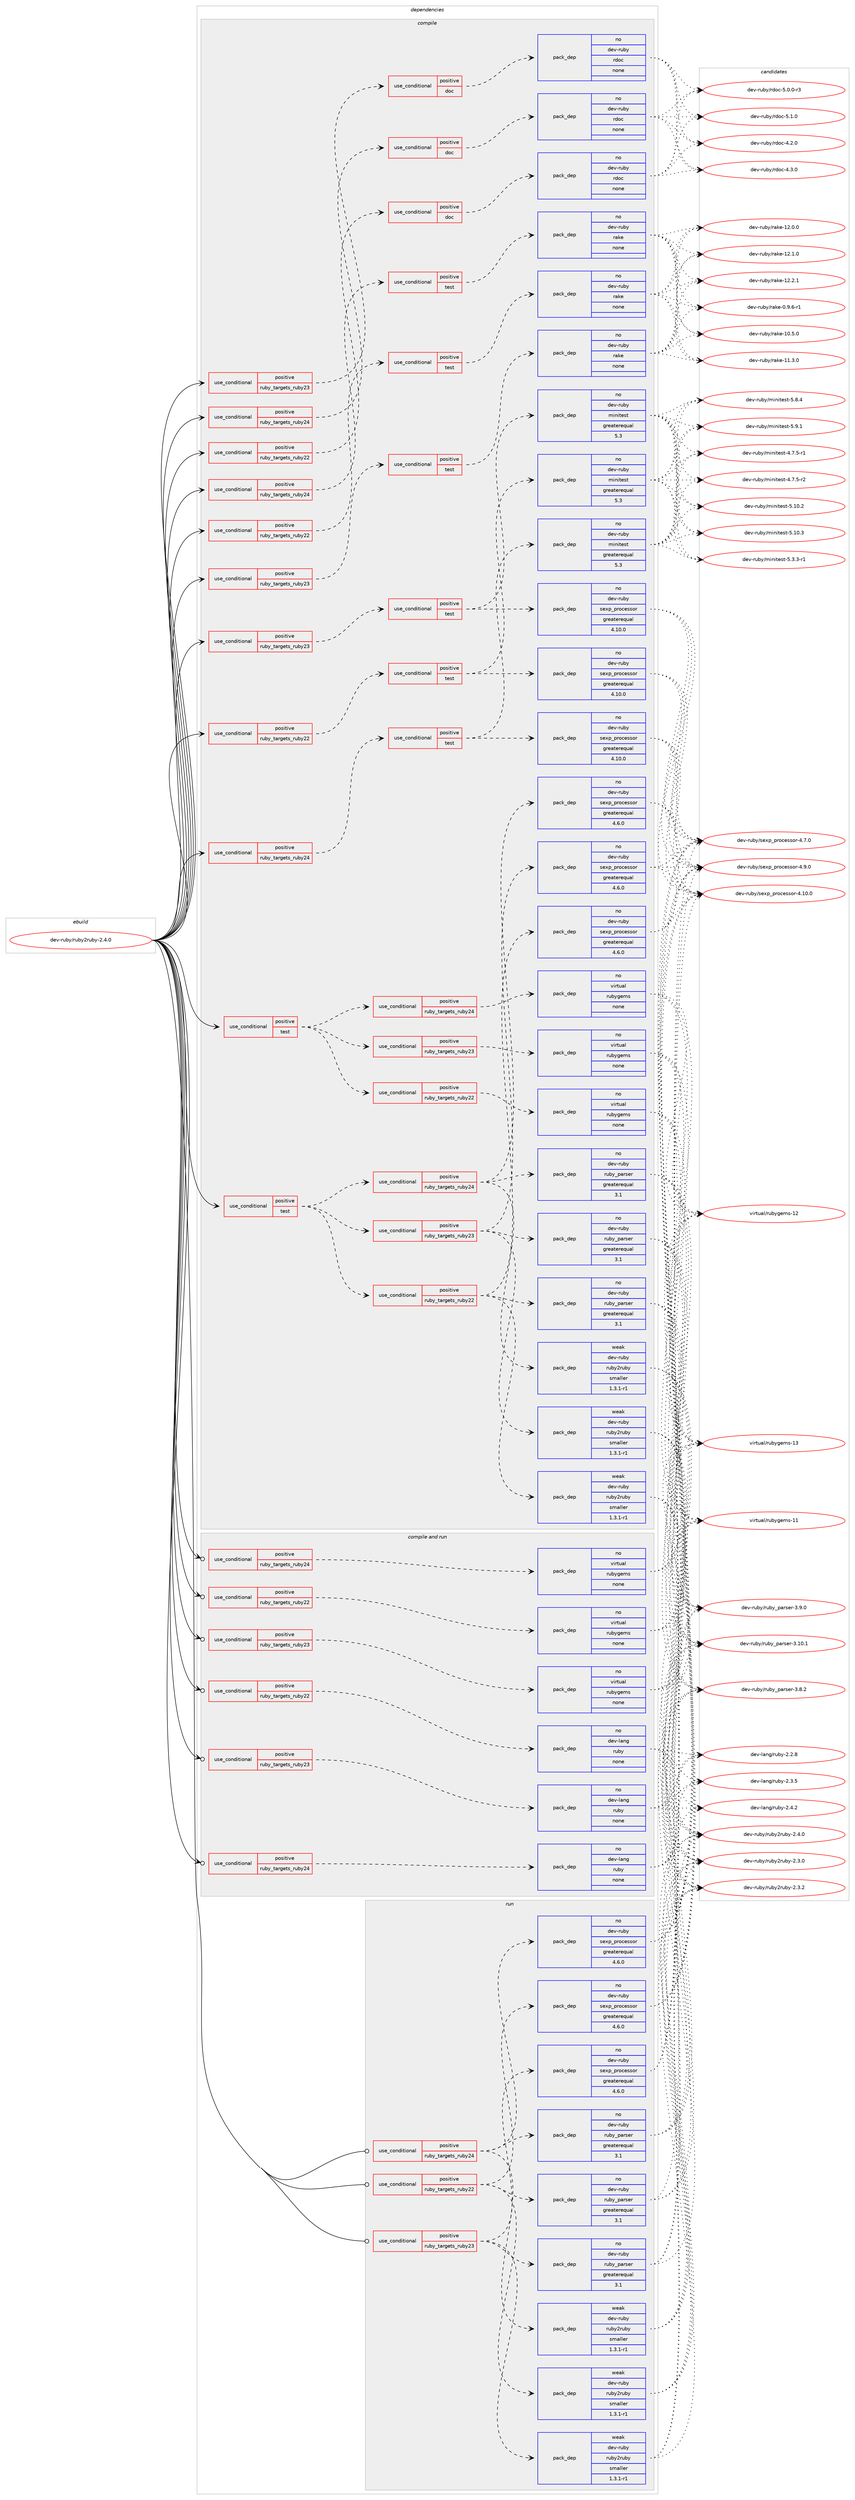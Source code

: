 digraph prolog {

# *************
# Graph options
# *************

newrank=true;
concentrate=true;
compound=true;
graph [rankdir=LR,fontname=Helvetica,fontsize=10,ranksep=1.5];#, ranksep=2.5, nodesep=0.2];
edge  [arrowhead=vee];
node  [fontname=Helvetica,fontsize=10];

# **********
# The ebuild
# **********

subgraph cluster_leftcol {
color=gray;
rank=same;
label=<<i>ebuild</i>>;
id [label="dev-ruby/ruby2ruby-2.4.0", color=red, width=4, href="../dev-ruby/ruby2ruby-2.4.0.svg"];
}

# ****************
# The dependencies
# ****************

subgraph cluster_midcol {
color=gray;
label=<<i>dependencies</i>>;
subgraph cluster_compile {
fillcolor="#eeeeee";
style=filled;
label=<<i>compile</i>>;
subgraph cond72032 {
dependency268840 [label=<<TABLE BORDER="0" CELLBORDER="1" CELLSPACING="0" CELLPADDING="4"><TR><TD ROWSPAN="3" CELLPADDING="10">use_conditional</TD></TR><TR><TD>positive</TD></TR><TR><TD>ruby_targets_ruby22</TD></TR></TABLE>>, shape=none, color=red];
subgraph cond72033 {
dependency268841 [label=<<TABLE BORDER="0" CELLBORDER="1" CELLSPACING="0" CELLPADDING="4"><TR><TD ROWSPAN="3" CELLPADDING="10">use_conditional</TD></TR><TR><TD>positive</TD></TR><TR><TD>doc</TD></TR></TABLE>>, shape=none, color=red];
subgraph pack192694 {
dependency268842 [label=<<TABLE BORDER="0" CELLBORDER="1" CELLSPACING="0" CELLPADDING="4" WIDTH="220"><TR><TD ROWSPAN="6" CELLPADDING="30">pack_dep</TD></TR><TR><TD WIDTH="110">no</TD></TR><TR><TD>dev-ruby</TD></TR><TR><TD>rdoc</TD></TR><TR><TD>none</TD></TR><TR><TD></TD></TR></TABLE>>, shape=none, color=blue];
}
dependency268841:e -> dependency268842:w [weight=20,style="dashed",arrowhead="vee"];
}
dependency268840:e -> dependency268841:w [weight=20,style="dashed",arrowhead="vee"];
}
id:e -> dependency268840:w [weight=20,style="solid",arrowhead="vee"];
subgraph cond72034 {
dependency268843 [label=<<TABLE BORDER="0" CELLBORDER="1" CELLSPACING="0" CELLPADDING="4"><TR><TD ROWSPAN="3" CELLPADDING="10">use_conditional</TD></TR><TR><TD>positive</TD></TR><TR><TD>ruby_targets_ruby22</TD></TR></TABLE>>, shape=none, color=red];
subgraph cond72035 {
dependency268844 [label=<<TABLE BORDER="0" CELLBORDER="1" CELLSPACING="0" CELLPADDING="4"><TR><TD ROWSPAN="3" CELLPADDING="10">use_conditional</TD></TR><TR><TD>positive</TD></TR><TR><TD>test</TD></TR></TABLE>>, shape=none, color=red];
subgraph pack192695 {
dependency268845 [label=<<TABLE BORDER="0" CELLBORDER="1" CELLSPACING="0" CELLPADDING="4" WIDTH="220"><TR><TD ROWSPAN="6" CELLPADDING="30">pack_dep</TD></TR><TR><TD WIDTH="110">no</TD></TR><TR><TD>dev-ruby</TD></TR><TR><TD>minitest</TD></TR><TR><TD>greaterequal</TD></TR><TR><TD>5.3</TD></TR></TABLE>>, shape=none, color=blue];
}
dependency268844:e -> dependency268845:w [weight=20,style="dashed",arrowhead="vee"];
subgraph pack192696 {
dependency268846 [label=<<TABLE BORDER="0" CELLBORDER="1" CELLSPACING="0" CELLPADDING="4" WIDTH="220"><TR><TD ROWSPAN="6" CELLPADDING="30">pack_dep</TD></TR><TR><TD WIDTH="110">no</TD></TR><TR><TD>dev-ruby</TD></TR><TR><TD>sexp_processor</TD></TR><TR><TD>greaterequal</TD></TR><TR><TD>4.10.0</TD></TR></TABLE>>, shape=none, color=blue];
}
dependency268844:e -> dependency268846:w [weight=20,style="dashed",arrowhead="vee"];
}
dependency268843:e -> dependency268844:w [weight=20,style="dashed",arrowhead="vee"];
}
id:e -> dependency268843:w [weight=20,style="solid",arrowhead="vee"];
subgraph cond72036 {
dependency268847 [label=<<TABLE BORDER="0" CELLBORDER="1" CELLSPACING="0" CELLPADDING="4"><TR><TD ROWSPAN="3" CELLPADDING="10">use_conditional</TD></TR><TR><TD>positive</TD></TR><TR><TD>ruby_targets_ruby22</TD></TR></TABLE>>, shape=none, color=red];
subgraph cond72037 {
dependency268848 [label=<<TABLE BORDER="0" CELLBORDER="1" CELLSPACING="0" CELLPADDING="4"><TR><TD ROWSPAN="3" CELLPADDING="10">use_conditional</TD></TR><TR><TD>positive</TD></TR><TR><TD>test</TD></TR></TABLE>>, shape=none, color=red];
subgraph pack192697 {
dependency268849 [label=<<TABLE BORDER="0" CELLBORDER="1" CELLSPACING="0" CELLPADDING="4" WIDTH="220"><TR><TD ROWSPAN="6" CELLPADDING="30">pack_dep</TD></TR><TR><TD WIDTH="110">no</TD></TR><TR><TD>dev-ruby</TD></TR><TR><TD>rake</TD></TR><TR><TD>none</TD></TR><TR><TD></TD></TR></TABLE>>, shape=none, color=blue];
}
dependency268848:e -> dependency268849:w [weight=20,style="dashed",arrowhead="vee"];
}
dependency268847:e -> dependency268848:w [weight=20,style="dashed",arrowhead="vee"];
}
id:e -> dependency268847:w [weight=20,style="solid",arrowhead="vee"];
subgraph cond72038 {
dependency268850 [label=<<TABLE BORDER="0" CELLBORDER="1" CELLSPACING="0" CELLPADDING="4"><TR><TD ROWSPAN="3" CELLPADDING="10">use_conditional</TD></TR><TR><TD>positive</TD></TR><TR><TD>ruby_targets_ruby23</TD></TR></TABLE>>, shape=none, color=red];
subgraph cond72039 {
dependency268851 [label=<<TABLE BORDER="0" CELLBORDER="1" CELLSPACING="0" CELLPADDING="4"><TR><TD ROWSPAN="3" CELLPADDING="10">use_conditional</TD></TR><TR><TD>positive</TD></TR><TR><TD>doc</TD></TR></TABLE>>, shape=none, color=red];
subgraph pack192698 {
dependency268852 [label=<<TABLE BORDER="0" CELLBORDER="1" CELLSPACING="0" CELLPADDING="4" WIDTH="220"><TR><TD ROWSPAN="6" CELLPADDING="30">pack_dep</TD></TR><TR><TD WIDTH="110">no</TD></TR><TR><TD>dev-ruby</TD></TR><TR><TD>rdoc</TD></TR><TR><TD>none</TD></TR><TR><TD></TD></TR></TABLE>>, shape=none, color=blue];
}
dependency268851:e -> dependency268852:w [weight=20,style="dashed",arrowhead="vee"];
}
dependency268850:e -> dependency268851:w [weight=20,style="dashed",arrowhead="vee"];
}
id:e -> dependency268850:w [weight=20,style="solid",arrowhead="vee"];
subgraph cond72040 {
dependency268853 [label=<<TABLE BORDER="0" CELLBORDER="1" CELLSPACING="0" CELLPADDING="4"><TR><TD ROWSPAN="3" CELLPADDING="10">use_conditional</TD></TR><TR><TD>positive</TD></TR><TR><TD>ruby_targets_ruby23</TD></TR></TABLE>>, shape=none, color=red];
subgraph cond72041 {
dependency268854 [label=<<TABLE BORDER="0" CELLBORDER="1" CELLSPACING="0" CELLPADDING="4"><TR><TD ROWSPAN="3" CELLPADDING="10">use_conditional</TD></TR><TR><TD>positive</TD></TR><TR><TD>test</TD></TR></TABLE>>, shape=none, color=red];
subgraph pack192699 {
dependency268855 [label=<<TABLE BORDER="0" CELLBORDER="1" CELLSPACING="0" CELLPADDING="4" WIDTH="220"><TR><TD ROWSPAN="6" CELLPADDING="30">pack_dep</TD></TR><TR><TD WIDTH="110">no</TD></TR><TR><TD>dev-ruby</TD></TR><TR><TD>minitest</TD></TR><TR><TD>greaterequal</TD></TR><TR><TD>5.3</TD></TR></TABLE>>, shape=none, color=blue];
}
dependency268854:e -> dependency268855:w [weight=20,style="dashed",arrowhead="vee"];
subgraph pack192700 {
dependency268856 [label=<<TABLE BORDER="0" CELLBORDER="1" CELLSPACING="0" CELLPADDING="4" WIDTH="220"><TR><TD ROWSPAN="6" CELLPADDING="30">pack_dep</TD></TR><TR><TD WIDTH="110">no</TD></TR><TR><TD>dev-ruby</TD></TR><TR><TD>sexp_processor</TD></TR><TR><TD>greaterequal</TD></TR><TR><TD>4.10.0</TD></TR></TABLE>>, shape=none, color=blue];
}
dependency268854:e -> dependency268856:w [weight=20,style="dashed",arrowhead="vee"];
}
dependency268853:e -> dependency268854:w [weight=20,style="dashed",arrowhead="vee"];
}
id:e -> dependency268853:w [weight=20,style="solid",arrowhead="vee"];
subgraph cond72042 {
dependency268857 [label=<<TABLE BORDER="0" CELLBORDER="1" CELLSPACING="0" CELLPADDING="4"><TR><TD ROWSPAN="3" CELLPADDING="10">use_conditional</TD></TR><TR><TD>positive</TD></TR><TR><TD>ruby_targets_ruby23</TD></TR></TABLE>>, shape=none, color=red];
subgraph cond72043 {
dependency268858 [label=<<TABLE BORDER="0" CELLBORDER="1" CELLSPACING="0" CELLPADDING="4"><TR><TD ROWSPAN="3" CELLPADDING="10">use_conditional</TD></TR><TR><TD>positive</TD></TR><TR><TD>test</TD></TR></TABLE>>, shape=none, color=red];
subgraph pack192701 {
dependency268859 [label=<<TABLE BORDER="0" CELLBORDER="1" CELLSPACING="0" CELLPADDING="4" WIDTH="220"><TR><TD ROWSPAN="6" CELLPADDING="30">pack_dep</TD></TR><TR><TD WIDTH="110">no</TD></TR><TR><TD>dev-ruby</TD></TR><TR><TD>rake</TD></TR><TR><TD>none</TD></TR><TR><TD></TD></TR></TABLE>>, shape=none, color=blue];
}
dependency268858:e -> dependency268859:w [weight=20,style="dashed",arrowhead="vee"];
}
dependency268857:e -> dependency268858:w [weight=20,style="dashed",arrowhead="vee"];
}
id:e -> dependency268857:w [weight=20,style="solid",arrowhead="vee"];
subgraph cond72044 {
dependency268860 [label=<<TABLE BORDER="0" CELLBORDER="1" CELLSPACING="0" CELLPADDING="4"><TR><TD ROWSPAN="3" CELLPADDING="10">use_conditional</TD></TR><TR><TD>positive</TD></TR><TR><TD>ruby_targets_ruby24</TD></TR></TABLE>>, shape=none, color=red];
subgraph cond72045 {
dependency268861 [label=<<TABLE BORDER="0" CELLBORDER="1" CELLSPACING="0" CELLPADDING="4"><TR><TD ROWSPAN="3" CELLPADDING="10">use_conditional</TD></TR><TR><TD>positive</TD></TR><TR><TD>doc</TD></TR></TABLE>>, shape=none, color=red];
subgraph pack192702 {
dependency268862 [label=<<TABLE BORDER="0" CELLBORDER="1" CELLSPACING="0" CELLPADDING="4" WIDTH="220"><TR><TD ROWSPAN="6" CELLPADDING="30">pack_dep</TD></TR><TR><TD WIDTH="110">no</TD></TR><TR><TD>dev-ruby</TD></TR><TR><TD>rdoc</TD></TR><TR><TD>none</TD></TR><TR><TD></TD></TR></TABLE>>, shape=none, color=blue];
}
dependency268861:e -> dependency268862:w [weight=20,style="dashed",arrowhead="vee"];
}
dependency268860:e -> dependency268861:w [weight=20,style="dashed",arrowhead="vee"];
}
id:e -> dependency268860:w [weight=20,style="solid",arrowhead="vee"];
subgraph cond72046 {
dependency268863 [label=<<TABLE BORDER="0" CELLBORDER="1" CELLSPACING="0" CELLPADDING="4"><TR><TD ROWSPAN="3" CELLPADDING="10">use_conditional</TD></TR><TR><TD>positive</TD></TR><TR><TD>ruby_targets_ruby24</TD></TR></TABLE>>, shape=none, color=red];
subgraph cond72047 {
dependency268864 [label=<<TABLE BORDER="0" CELLBORDER="1" CELLSPACING="0" CELLPADDING="4"><TR><TD ROWSPAN="3" CELLPADDING="10">use_conditional</TD></TR><TR><TD>positive</TD></TR><TR><TD>test</TD></TR></TABLE>>, shape=none, color=red];
subgraph pack192703 {
dependency268865 [label=<<TABLE BORDER="0" CELLBORDER="1" CELLSPACING="0" CELLPADDING="4" WIDTH="220"><TR><TD ROWSPAN="6" CELLPADDING="30">pack_dep</TD></TR><TR><TD WIDTH="110">no</TD></TR><TR><TD>dev-ruby</TD></TR><TR><TD>minitest</TD></TR><TR><TD>greaterequal</TD></TR><TR><TD>5.3</TD></TR></TABLE>>, shape=none, color=blue];
}
dependency268864:e -> dependency268865:w [weight=20,style="dashed",arrowhead="vee"];
subgraph pack192704 {
dependency268866 [label=<<TABLE BORDER="0" CELLBORDER="1" CELLSPACING="0" CELLPADDING="4" WIDTH="220"><TR><TD ROWSPAN="6" CELLPADDING="30">pack_dep</TD></TR><TR><TD WIDTH="110">no</TD></TR><TR><TD>dev-ruby</TD></TR><TR><TD>sexp_processor</TD></TR><TR><TD>greaterequal</TD></TR><TR><TD>4.10.0</TD></TR></TABLE>>, shape=none, color=blue];
}
dependency268864:e -> dependency268866:w [weight=20,style="dashed",arrowhead="vee"];
}
dependency268863:e -> dependency268864:w [weight=20,style="dashed",arrowhead="vee"];
}
id:e -> dependency268863:w [weight=20,style="solid",arrowhead="vee"];
subgraph cond72048 {
dependency268867 [label=<<TABLE BORDER="0" CELLBORDER="1" CELLSPACING="0" CELLPADDING="4"><TR><TD ROWSPAN="3" CELLPADDING="10">use_conditional</TD></TR><TR><TD>positive</TD></TR><TR><TD>ruby_targets_ruby24</TD></TR></TABLE>>, shape=none, color=red];
subgraph cond72049 {
dependency268868 [label=<<TABLE BORDER="0" CELLBORDER="1" CELLSPACING="0" CELLPADDING="4"><TR><TD ROWSPAN="3" CELLPADDING="10">use_conditional</TD></TR><TR><TD>positive</TD></TR><TR><TD>test</TD></TR></TABLE>>, shape=none, color=red];
subgraph pack192705 {
dependency268869 [label=<<TABLE BORDER="0" CELLBORDER="1" CELLSPACING="0" CELLPADDING="4" WIDTH="220"><TR><TD ROWSPAN="6" CELLPADDING="30">pack_dep</TD></TR><TR><TD WIDTH="110">no</TD></TR><TR><TD>dev-ruby</TD></TR><TR><TD>rake</TD></TR><TR><TD>none</TD></TR><TR><TD></TD></TR></TABLE>>, shape=none, color=blue];
}
dependency268868:e -> dependency268869:w [weight=20,style="dashed",arrowhead="vee"];
}
dependency268867:e -> dependency268868:w [weight=20,style="dashed",arrowhead="vee"];
}
id:e -> dependency268867:w [weight=20,style="solid",arrowhead="vee"];
subgraph cond72050 {
dependency268870 [label=<<TABLE BORDER="0" CELLBORDER="1" CELLSPACING="0" CELLPADDING="4"><TR><TD ROWSPAN="3" CELLPADDING="10">use_conditional</TD></TR><TR><TD>positive</TD></TR><TR><TD>test</TD></TR></TABLE>>, shape=none, color=red];
subgraph cond72051 {
dependency268871 [label=<<TABLE BORDER="0" CELLBORDER="1" CELLSPACING="0" CELLPADDING="4"><TR><TD ROWSPAN="3" CELLPADDING="10">use_conditional</TD></TR><TR><TD>positive</TD></TR><TR><TD>ruby_targets_ruby22</TD></TR></TABLE>>, shape=none, color=red];
subgraph pack192706 {
dependency268872 [label=<<TABLE BORDER="0" CELLBORDER="1" CELLSPACING="0" CELLPADDING="4" WIDTH="220"><TR><TD ROWSPAN="6" CELLPADDING="30">pack_dep</TD></TR><TR><TD WIDTH="110">no</TD></TR><TR><TD>dev-ruby</TD></TR><TR><TD>sexp_processor</TD></TR><TR><TD>greaterequal</TD></TR><TR><TD>4.6.0</TD></TR></TABLE>>, shape=none, color=blue];
}
dependency268871:e -> dependency268872:w [weight=20,style="dashed",arrowhead="vee"];
subgraph pack192707 {
dependency268873 [label=<<TABLE BORDER="0" CELLBORDER="1" CELLSPACING="0" CELLPADDING="4" WIDTH="220"><TR><TD ROWSPAN="6" CELLPADDING="30">pack_dep</TD></TR><TR><TD WIDTH="110">no</TD></TR><TR><TD>dev-ruby</TD></TR><TR><TD>ruby_parser</TD></TR><TR><TD>greaterequal</TD></TR><TR><TD>3.1</TD></TR></TABLE>>, shape=none, color=blue];
}
dependency268871:e -> dependency268873:w [weight=20,style="dashed",arrowhead="vee"];
subgraph pack192708 {
dependency268874 [label=<<TABLE BORDER="0" CELLBORDER="1" CELLSPACING="0" CELLPADDING="4" WIDTH="220"><TR><TD ROWSPAN="6" CELLPADDING="30">pack_dep</TD></TR><TR><TD WIDTH="110">weak</TD></TR><TR><TD>dev-ruby</TD></TR><TR><TD>ruby2ruby</TD></TR><TR><TD>smaller</TD></TR><TR><TD>1.3.1-r1</TD></TR></TABLE>>, shape=none, color=blue];
}
dependency268871:e -> dependency268874:w [weight=20,style="dashed",arrowhead="vee"];
}
dependency268870:e -> dependency268871:w [weight=20,style="dashed",arrowhead="vee"];
subgraph cond72052 {
dependency268875 [label=<<TABLE BORDER="0" CELLBORDER="1" CELLSPACING="0" CELLPADDING="4"><TR><TD ROWSPAN="3" CELLPADDING="10">use_conditional</TD></TR><TR><TD>positive</TD></TR><TR><TD>ruby_targets_ruby23</TD></TR></TABLE>>, shape=none, color=red];
subgraph pack192709 {
dependency268876 [label=<<TABLE BORDER="0" CELLBORDER="1" CELLSPACING="0" CELLPADDING="4" WIDTH="220"><TR><TD ROWSPAN="6" CELLPADDING="30">pack_dep</TD></TR><TR><TD WIDTH="110">no</TD></TR><TR><TD>dev-ruby</TD></TR><TR><TD>sexp_processor</TD></TR><TR><TD>greaterequal</TD></TR><TR><TD>4.6.0</TD></TR></TABLE>>, shape=none, color=blue];
}
dependency268875:e -> dependency268876:w [weight=20,style="dashed",arrowhead="vee"];
subgraph pack192710 {
dependency268877 [label=<<TABLE BORDER="0" CELLBORDER="1" CELLSPACING="0" CELLPADDING="4" WIDTH="220"><TR><TD ROWSPAN="6" CELLPADDING="30">pack_dep</TD></TR><TR><TD WIDTH="110">no</TD></TR><TR><TD>dev-ruby</TD></TR><TR><TD>ruby_parser</TD></TR><TR><TD>greaterequal</TD></TR><TR><TD>3.1</TD></TR></TABLE>>, shape=none, color=blue];
}
dependency268875:e -> dependency268877:w [weight=20,style="dashed",arrowhead="vee"];
subgraph pack192711 {
dependency268878 [label=<<TABLE BORDER="0" CELLBORDER="1" CELLSPACING="0" CELLPADDING="4" WIDTH="220"><TR><TD ROWSPAN="6" CELLPADDING="30">pack_dep</TD></TR><TR><TD WIDTH="110">weak</TD></TR><TR><TD>dev-ruby</TD></TR><TR><TD>ruby2ruby</TD></TR><TR><TD>smaller</TD></TR><TR><TD>1.3.1-r1</TD></TR></TABLE>>, shape=none, color=blue];
}
dependency268875:e -> dependency268878:w [weight=20,style="dashed",arrowhead="vee"];
}
dependency268870:e -> dependency268875:w [weight=20,style="dashed",arrowhead="vee"];
subgraph cond72053 {
dependency268879 [label=<<TABLE BORDER="0" CELLBORDER="1" CELLSPACING="0" CELLPADDING="4"><TR><TD ROWSPAN="3" CELLPADDING="10">use_conditional</TD></TR><TR><TD>positive</TD></TR><TR><TD>ruby_targets_ruby24</TD></TR></TABLE>>, shape=none, color=red];
subgraph pack192712 {
dependency268880 [label=<<TABLE BORDER="0" CELLBORDER="1" CELLSPACING="0" CELLPADDING="4" WIDTH="220"><TR><TD ROWSPAN="6" CELLPADDING="30">pack_dep</TD></TR><TR><TD WIDTH="110">no</TD></TR><TR><TD>dev-ruby</TD></TR><TR><TD>sexp_processor</TD></TR><TR><TD>greaterequal</TD></TR><TR><TD>4.6.0</TD></TR></TABLE>>, shape=none, color=blue];
}
dependency268879:e -> dependency268880:w [weight=20,style="dashed",arrowhead="vee"];
subgraph pack192713 {
dependency268881 [label=<<TABLE BORDER="0" CELLBORDER="1" CELLSPACING="0" CELLPADDING="4" WIDTH="220"><TR><TD ROWSPAN="6" CELLPADDING="30">pack_dep</TD></TR><TR><TD WIDTH="110">no</TD></TR><TR><TD>dev-ruby</TD></TR><TR><TD>ruby_parser</TD></TR><TR><TD>greaterequal</TD></TR><TR><TD>3.1</TD></TR></TABLE>>, shape=none, color=blue];
}
dependency268879:e -> dependency268881:w [weight=20,style="dashed",arrowhead="vee"];
subgraph pack192714 {
dependency268882 [label=<<TABLE BORDER="0" CELLBORDER="1" CELLSPACING="0" CELLPADDING="4" WIDTH="220"><TR><TD ROWSPAN="6" CELLPADDING="30">pack_dep</TD></TR><TR><TD WIDTH="110">weak</TD></TR><TR><TD>dev-ruby</TD></TR><TR><TD>ruby2ruby</TD></TR><TR><TD>smaller</TD></TR><TR><TD>1.3.1-r1</TD></TR></TABLE>>, shape=none, color=blue];
}
dependency268879:e -> dependency268882:w [weight=20,style="dashed",arrowhead="vee"];
}
dependency268870:e -> dependency268879:w [weight=20,style="dashed",arrowhead="vee"];
}
id:e -> dependency268870:w [weight=20,style="solid",arrowhead="vee"];
subgraph cond72054 {
dependency268883 [label=<<TABLE BORDER="0" CELLBORDER="1" CELLSPACING="0" CELLPADDING="4"><TR><TD ROWSPAN="3" CELLPADDING="10">use_conditional</TD></TR><TR><TD>positive</TD></TR><TR><TD>test</TD></TR></TABLE>>, shape=none, color=red];
subgraph cond72055 {
dependency268884 [label=<<TABLE BORDER="0" CELLBORDER="1" CELLSPACING="0" CELLPADDING="4"><TR><TD ROWSPAN="3" CELLPADDING="10">use_conditional</TD></TR><TR><TD>positive</TD></TR><TR><TD>ruby_targets_ruby22</TD></TR></TABLE>>, shape=none, color=red];
subgraph pack192715 {
dependency268885 [label=<<TABLE BORDER="0" CELLBORDER="1" CELLSPACING="0" CELLPADDING="4" WIDTH="220"><TR><TD ROWSPAN="6" CELLPADDING="30">pack_dep</TD></TR><TR><TD WIDTH="110">no</TD></TR><TR><TD>virtual</TD></TR><TR><TD>rubygems</TD></TR><TR><TD>none</TD></TR><TR><TD></TD></TR></TABLE>>, shape=none, color=blue];
}
dependency268884:e -> dependency268885:w [weight=20,style="dashed",arrowhead="vee"];
}
dependency268883:e -> dependency268884:w [weight=20,style="dashed",arrowhead="vee"];
subgraph cond72056 {
dependency268886 [label=<<TABLE BORDER="0" CELLBORDER="1" CELLSPACING="0" CELLPADDING="4"><TR><TD ROWSPAN="3" CELLPADDING="10">use_conditional</TD></TR><TR><TD>positive</TD></TR><TR><TD>ruby_targets_ruby23</TD></TR></TABLE>>, shape=none, color=red];
subgraph pack192716 {
dependency268887 [label=<<TABLE BORDER="0" CELLBORDER="1" CELLSPACING="0" CELLPADDING="4" WIDTH="220"><TR><TD ROWSPAN="6" CELLPADDING="30">pack_dep</TD></TR><TR><TD WIDTH="110">no</TD></TR><TR><TD>virtual</TD></TR><TR><TD>rubygems</TD></TR><TR><TD>none</TD></TR><TR><TD></TD></TR></TABLE>>, shape=none, color=blue];
}
dependency268886:e -> dependency268887:w [weight=20,style="dashed",arrowhead="vee"];
}
dependency268883:e -> dependency268886:w [weight=20,style="dashed",arrowhead="vee"];
subgraph cond72057 {
dependency268888 [label=<<TABLE BORDER="0" CELLBORDER="1" CELLSPACING="0" CELLPADDING="4"><TR><TD ROWSPAN="3" CELLPADDING="10">use_conditional</TD></TR><TR><TD>positive</TD></TR><TR><TD>ruby_targets_ruby24</TD></TR></TABLE>>, shape=none, color=red];
subgraph pack192717 {
dependency268889 [label=<<TABLE BORDER="0" CELLBORDER="1" CELLSPACING="0" CELLPADDING="4" WIDTH="220"><TR><TD ROWSPAN="6" CELLPADDING="30">pack_dep</TD></TR><TR><TD WIDTH="110">no</TD></TR><TR><TD>virtual</TD></TR><TR><TD>rubygems</TD></TR><TR><TD>none</TD></TR><TR><TD></TD></TR></TABLE>>, shape=none, color=blue];
}
dependency268888:e -> dependency268889:w [weight=20,style="dashed",arrowhead="vee"];
}
dependency268883:e -> dependency268888:w [weight=20,style="dashed",arrowhead="vee"];
}
id:e -> dependency268883:w [weight=20,style="solid",arrowhead="vee"];
}
subgraph cluster_compileandrun {
fillcolor="#eeeeee";
style=filled;
label=<<i>compile and run</i>>;
subgraph cond72058 {
dependency268890 [label=<<TABLE BORDER="0" CELLBORDER="1" CELLSPACING="0" CELLPADDING="4"><TR><TD ROWSPAN="3" CELLPADDING="10">use_conditional</TD></TR><TR><TD>positive</TD></TR><TR><TD>ruby_targets_ruby22</TD></TR></TABLE>>, shape=none, color=red];
subgraph pack192718 {
dependency268891 [label=<<TABLE BORDER="0" CELLBORDER="1" CELLSPACING="0" CELLPADDING="4" WIDTH="220"><TR><TD ROWSPAN="6" CELLPADDING="30">pack_dep</TD></TR><TR><TD WIDTH="110">no</TD></TR><TR><TD>dev-lang</TD></TR><TR><TD>ruby</TD></TR><TR><TD>none</TD></TR><TR><TD></TD></TR></TABLE>>, shape=none, color=blue];
}
dependency268890:e -> dependency268891:w [weight=20,style="dashed",arrowhead="vee"];
}
id:e -> dependency268890:w [weight=20,style="solid",arrowhead="odotvee"];
subgraph cond72059 {
dependency268892 [label=<<TABLE BORDER="0" CELLBORDER="1" CELLSPACING="0" CELLPADDING="4"><TR><TD ROWSPAN="3" CELLPADDING="10">use_conditional</TD></TR><TR><TD>positive</TD></TR><TR><TD>ruby_targets_ruby22</TD></TR></TABLE>>, shape=none, color=red];
subgraph pack192719 {
dependency268893 [label=<<TABLE BORDER="0" CELLBORDER="1" CELLSPACING="0" CELLPADDING="4" WIDTH="220"><TR><TD ROWSPAN="6" CELLPADDING="30">pack_dep</TD></TR><TR><TD WIDTH="110">no</TD></TR><TR><TD>virtual</TD></TR><TR><TD>rubygems</TD></TR><TR><TD>none</TD></TR><TR><TD></TD></TR></TABLE>>, shape=none, color=blue];
}
dependency268892:e -> dependency268893:w [weight=20,style="dashed",arrowhead="vee"];
}
id:e -> dependency268892:w [weight=20,style="solid",arrowhead="odotvee"];
subgraph cond72060 {
dependency268894 [label=<<TABLE BORDER="0" CELLBORDER="1" CELLSPACING="0" CELLPADDING="4"><TR><TD ROWSPAN="3" CELLPADDING="10">use_conditional</TD></TR><TR><TD>positive</TD></TR><TR><TD>ruby_targets_ruby23</TD></TR></TABLE>>, shape=none, color=red];
subgraph pack192720 {
dependency268895 [label=<<TABLE BORDER="0" CELLBORDER="1" CELLSPACING="0" CELLPADDING="4" WIDTH="220"><TR><TD ROWSPAN="6" CELLPADDING="30">pack_dep</TD></TR><TR><TD WIDTH="110">no</TD></TR><TR><TD>dev-lang</TD></TR><TR><TD>ruby</TD></TR><TR><TD>none</TD></TR><TR><TD></TD></TR></TABLE>>, shape=none, color=blue];
}
dependency268894:e -> dependency268895:w [weight=20,style="dashed",arrowhead="vee"];
}
id:e -> dependency268894:w [weight=20,style="solid",arrowhead="odotvee"];
subgraph cond72061 {
dependency268896 [label=<<TABLE BORDER="0" CELLBORDER="1" CELLSPACING="0" CELLPADDING="4"><TR><TD ROWSPAN="3" CELLPADDING="10">use_conditional</TD></TR><TR><TD>positive</TD></TR><TR><TD>ruby_targets_ruby23</TD></TR></TABLE>>, shape=none, color=red];
subgraph pack192721 {
dependency268897 [label=<<TABLE BORDER="0" CELLBORDER="1" CELLSPACING="0" CELLPADDING="4" WIDTH="220"><TR><TD ROWSPAN="6" CELLPADDING="30">pack_dep</TD></TR><TR><TD WIDTH="110">no</TD></TR><TR><TD>virtual</TD></TR><TR><TD>rubygems</TD></TR><TR><TD>none</TD></TR><TR><TD></TD></TR></TABLE>>, shape=none, color=blue];
}
dependency268896:e -> dependency268897:w [weight=20,style="dashed",arrowhead="vee"];
}
id:e -> dependency268896:w [weight=20,style="solid",arrowhead="odotvee"];
subgraph cond72062 {
dependency268898 [label=<<TABLE BORDER="0" CELLBORDER="1" CELLSPACING="0" CELLPADDING="4"><TR><TD ROWSPAN="3" CELLPADDING="10">use_conditional</TD></TR><TR><TD>positive</TD></TR><TR><TD>ruby_targets_ruby24</TD></TR></TABLE>>, shape=none, color=red];
subgraph pack192722 {
dependency268899 [label=<<TABLE BORDER="0" CELLBORDER="1" CELLSPACING="0" CELLPADDING="4" WIDTH="220"><TR><TD ROWSPAN="6" CELLPADDING="30">pack_dep</TD></TR><TR><TD WIDTH="110">no</TD></TR><TR><TD>dev-lang</TD></TR><TR><TD>ruby</TD></TR><TR><TD>none</TD></TR><TR><TD></TD></TR></TABLE>>, shape=none, color=blue];
}
dependency268898:e -> dependency268899:w [weight=20,style="dashed",arrowhead="vee"];
}
id:e -> dependency268898:w [weight=20,style="solid",arrowhead="odotvee"];
subgraph cond72063 {
dependency268900 [label=<<TABLE BORDER="0" CELLBORDER="1" CELLSPACING="0" CELLPADDING="4"><TR><TD ROWSPAN="3" CELLPADDING="10">use_conditional</TD></TR><TR><TD>positive</TD></TR><TR><TD>ruby_targets_ruby24</TD></TR></TABLE>>, shape=none, color=red];
subgraph pack192723 {
dependency268901 [label=<<TABLE BORDER="0" CELLBORDER="1" CELLSPACING="0" CELLPADDING="4" WIDTH="220"><TR><TD ROWSPAN="6" CELLPADDING="30">pack_dep</TD></TR><TR><TD WIDTH="110">no</TD></TR><TR><TD>virtual</TD></TR><TR><TD>rubygems</TD></TR><TR><TD>none</TD></TR><TR><TD></TD></TR></TABLE>>, shape=none, color=blue];
}
dependency268900:e -> dependency268901:w [weight=20,style="dashed",arrowhead="vee"];
}
id:e -> dependency268900:w [weight=20,style="solid",arrowhead="odotvee"];
}
subgraph cluster_run {
fillcolor="#eeeeee";
style=filled;
label=<<i>run</i>>;
subgraph cond72064 {
dependency268902 [label=<<TABLE BORDER="0" CELLBORDER="1" CELLSPACING="0" CELLPADDING="4"><TR><TD ROWSPAN="3" CELLPADDING="10">use_conditional</TD></TR><TR><TD>positive</TD></TR><TR><TD>ruby_targets_ruby22</TD></TR></TABLE>>, shape=none, color=red];
subgraph pack192724 {
dependency268903 [label=<<TABLE BORDER="0" CELLBORDER="1" CELLSPACING="0" CELLPADDING="4" WIDTH="220"><TR><TD ROWSPAN="6" CELLPADDING="30">pack_dep</TD></TR><TR><TD WIDTH="110">no</TD></TR><TR><TD>dev-ruby</TD></TR><TR><TD>sexp_processor</TD></TR><TR><TD>greaterequal</TD></TR><TR><TD>4.6.0</TD></TR></TABLE>>, shape=none, color=blue];
}
dependency268902:e -> dependency268903:w [weight=20,style="dashed",arrowhead="vee"];
subgraph pack192725 {
dependency268904 [label=<<TABLE BORDER="0" CELLBORDER="1" CELLSPACING="0" CELLPADDING="4" WIDTH="220"><TR><TD ROWSPAN="6" CELLPADDING="30">pack_dep</TD></TR><TR><TD WIDTH="110">no</TD></TR><TR><TD>dev-ruby</TD></TR><TR><TD>ruby_parser</TD></TR><TR><TD>greaterequal</TD></TR><TR><TD>3.1</TD></TR></TABLE>>, shape=none, color=blue];
}
dependency268902:e -> dependency268904:w [weight=20,style="dashed",arrowhead="vee"];
subgraph pack192726 {
dependency268905 [label=<<TABLE BORDER="0" CELLBORDER="1" CELLSPACING="0" CELLPADDING="4" WIDTH="220"><TR><TD ROWSPAN="6" CELLPADDING="30">pack_dep</TD></TR><TR><TD WIDTH="110">weak</TD></TR><TR><TD>dev-ruby</TD></TR><TR><TD>ruby2ruby</TD></TR><TR><TD>smaller</TD></TR><TR><TD>1.3.1-r1</TD></TR></TABLE>>, shape=none, color=blue];
}
dependency268902:e -> dependency268905:w [weight=20,style="dashed",arrowhead="vee"];
}
id:e -> dependency268902:w [weight=20,style="solid",arrowhead="odot"];
subgraph cond72065 {
dependency268906 [label=<<TABLE BORDER="0" CELLBORDER="1" CELLSPACING="0" CELLPADDING="4"><TR><TD ROWSPAN="3" CELLPADDING="10">use_conditional</TD></TR><TR><TD>positive</TD></TR><TR><TD>ruby_targets_ruby23</TD></TR></TABLE>>, shape=none, color=red];
subgraph pack192727 {
dependency268907 [label=<<TABLE BORDER="0" CELLBORDER="1" CELLSPACING="0" CELLPADDING="4" WIDTH="220"><TR><TD ROWSPAN="6" CELLPADDING="30">pack_dep</TD></TR><TR><TD WIDTH="110">no</TD></TR><TR><TD>dev-ruby</TD></TR><TR><TD>sexp_processor</TD></TR><TR><TD>greaterequal</TD></TR><TR><TD>4.6.0</TD></TR></TABLE>>, shape=none, color=blue];
}
dependency268906:e -> dependency268907:w [weight=20,style="dashed",arrowhead="vee"];
subgraph pack192728 {
dependency268908 [label=<<TABLE BORDER="0" CELLBORDER="1" CELLSPACING="0" CELLPADDING="4" WIDTH="220"><TR><TD ROWSPAN="6" CELLPADDING="30">pack_dep</TD></TR><TR><TD WIDTH="110">no</TD></TR><TR><TD>dev-ruby</TD></TR><TR><TD>ruby_parser</TD></TR><TR><TD>greaterequal</TD></TR><TR><TD>3.1</TD></TR></TABLE>>, shape=none, color=blue];
}
dependency268906:e -> dependency268908:w [weight=20,style="dashed",arrowhead="vee"];
subgraph pack192729 {
dependency268909 [label=<<TABLE BORDER="0" CELLBORDER="1" CELLSPACING="0" CELLPADDING="4" WIDTH="220"><TR><TD ROWSPAN="6" CELLPADDING="30">pack_dep</TD></TR><TR><TD WIDTH="110">weak</TD></TR><TR><TD>dev-ruby</TD></TR><TR><TD>ruby2ruby</TD></TR><TR><TD>smaller</TD></TR><TR><TD>1.3.1-r1</TD></TR></TABLE>>, shape=none, color=blue];
}
dependency268906:e -> dependency268909:w [weight=20,style="dashed",arrowhead="vee"];
}
id:e -> dependency268906:w [weight=20,style="solid",arrowhead="odot"];
subgraph cond72066 {
dependency268910 [label=<<TABLE BORDER="0" CELLBORDER="1" CELLSPACING="0" CELLPADDING="4"><TR><TD ROWSPAN="3" CELLPADDING="10">use_conditional</TD></TR><TR><TD>positive</TD></TR><TR><TD>ruby_targets_ruby24</TD></TR></TABLE>>, shape=none, color=red];
subgraph pack192730 {
dependency268911 [label=<<TABLE BORDER="0" CELLBORDER="1" CELLSPACING="0" CELLPADDING="4" WIDTH="220"><TR><TD ROWSPAN="6" CELLPADDING="30">pack_dep</TD></TR><TR><TD WIDTH="110">no</TD></TR><TR><TD>dev-ruby</TD></TR><TR><TD>sexp_processor</TD></TR><TR><TD>greaterequal</TD></TR><TR><TD>4.6.0</TD></TR></TABLE>>, shape=none, color=blue];
}
dependency268910:e -> dependency268911:w [weight=20,style="dashed",arrowhead="vee"];
subgraph pack192731 {
dependency268912 [label=<<TABLE BORDER="0" CELLBORDER="1" CELLSPACING="0" CELLPADDING="4" WIDTH="220"><TR><TD ROWSPAN="6" CELLPADDING="30">pack_dep</TD></TR><TR><TD WIDTH="110">no</TD></TR><TR><TD>dev-ruby</TD></TR><TR><TD>ruby_parser</TD></TR><TR><TD>greaterequal</TD></TR><TR><TD>3.1</TD></TR></TABLE>>, shape=none, color=blue];
}
dependency268910:e -> dependency268912:w [weight=20,style="dashed",arrowhead="vee"];
subgraph pack192732 {
dependency268913 [label=<<TABLE BORDER="0" CELLBORDER="1" CELLSPACING="0" CELLPADDING="4" WIDTH="220"><TR><TD ROWSPAN="6" CELLPADDING="30">pack_dep</TD></TR><TR><TD WIDTH="110">weak</TD></TR><TR><TD>dev-ruby</TD></TR><TR><TD>ruby2ruby</TD></TR><TR><TD>smaller</TD></TR><TR><TD>1.3.1-r1</TD></TR></TABLE>>, shape=none, color=blue];
}
dependency268910:e -> dependency268913:w [weight=20,style="dashed",arrowhead="vee"];
}
id:e -> dependency268910:w [weight=20,style="solid",arrowhead="odot"];
}
}

# **************
# The candidates
# **************

subgraph cluster_choices {
rank=same;
color=gray;
label=<<i>candidates</i>>;

subgraph choice192694 {
color=black;
nodesep=1;
choice10010111845114117981214711410011199455246504648 [label="dev-ruby/rdoc-4.2.0", color=red, width=4,href="../dev-ruby/rdoc-4.2.0.svg"];
choice10010111845114117981214711410011199455246514648 [label="dev-ruby/rdoc-4.3.0", color=red, width=4,href="../dev-ruby/rdoc-4.3.0.svg"];
choice100101118451141179812147114100111994553464846484511451 [label="dev-ruby/rdoc-5.0.0-r3", color=red, width=4,href="../dev-ruby/rdoc-5.0.0-r3.svg"];
choice10010111845114117981214711410011199455346494648 [label="dev-ruby/rdoc-5.1.0", color=red, width=4,href="../dev-ruby/rdoc-5.1.0.svg"];
dependency268842:e -> choice10010111845114117981214711410011199455246504648:w [style=dotted,weight="100"];
dependency268842:e -> choice10010111845114117981214711410011199455246514648:w [style=dotted,weight="100"];
dependency268842:e -> choice100101118451141179812147114100111994553464846484511451:w [style=dotted,weight="100"];
dependency268842:e -> choice10010111845114117981214711410011199455346494648:w [style=dotted,weight="100"];
}
subgraph choice192695 {
color=black;
nodesep=1;
choice1001011184511411798121471091051101051161011151164552465546534511449 [label="dev-ruby/minitest-4.7.5-r1", color=red, width=4,href="../dev-ruby/minitest-4.7.5-r1.svg"];
choice1001011184511411798121471091051101051161011151164552465546534511450 [label="dev-ruby/minitest-4.7.5-r2", color=red, width=4,href="../dev-ruby/minitest-4.7.5-r2.svg"];
choice10010111845114117981214710910511010511610111511645534649484650 [label="dev-ruby/minitest-5.10.2", color=red, width=4,href="../dev-ruby/minitest-5.10.2.svg"];
choice10010111845114117981214710910511010511610111511645534649484651 [label="dev-ruby/minitest-5.10.3", color=red, width=4,href="../dev-ruby/minitest-5.10.3.svg"];
choice1001011184511411798121471091051101051161011151164553465146514511449 [label="dev-ruby/minitest-5.3.3-r1", color=red, width=4,href="../dev-ruby/minitest-5.3.3-r1.svg"];
choice100101118451141179812147109105110105116101115116455346564652 [label="dev-ruby/minitest-5.8.4", color=red, width=4,href="../dev-ruby/minitest-5.8.4.svg"];
choice100101118451141179812147109105110105116101115116455346574649 [label="dev-ruby/minitest-5.9.1", color=red, width=4,href="../dev-ruby/minitest-5.9.1.svg"];
dependency268845:e -> choice1001011184511411798121471091051101051161011151164552465546534511449:w [style=dotted,weight="100"];
dependency268845:e -> choice1001011184511411798121471091051101051161011151164552465546534511450:w [style=dotted,weight="100"];
dependency268845:e -> choice10010111845114117981214710910511010511610111511645534649484650:w [style=dotted,weight="100"];
dependency268845:e -> choice10010111845114117981214710910511010511610111511645534649484651:w [style=dotted,weight="100"];
dependency268845:e -> choice1001011184511411798121471091051101051161011151164553465146514511449:w [style=dotted,weight="100"];
dependency268845:e -> choice100101118451141179812147109105110105116101115116455346564652:w [style=dotted,weight="100"];
dependency268845:e -> choice100101118451141179812147109105110105116101115116455346574649:w [style=dotted,weight="100"];
}
subgraph choice192696 {
color=black;
nodesep=1;
choice100101118451141179812147115101120112951121141119910111511511111445524649484648 [label="dev-ruby/sexp_processor-4.10.0", color=red, width=4,href="../dev-ruby/sexp_processor-4.10.0.svg"];
choice1001011184511411798121471151011201129511211411199101115115111114455246554648 [label="dev-ruby/sexp_processor-4.7.0", color=red, width=4,href="../dev-ruby/sexp_processor-4.7.0.svg"];
choice1001011184511411798121471151011201129511211411199101115115111114455246574648 [label="dev-ruby/sexp_processor-4.9.0", color=red, width=4,href="../dev-ruby/sexp_processor-4.9.0.svg"];
dependency268846:e -> choice100101118451141179812147115101120112951121141119910111511511111445524649484648:w [style=dotted,weight="100"];
dependency268846:e -> choice1001011184511411798121471151011201129511211411199101115115111114455246554648:w [style=dotted,weight="100"];
dependency268846:e -> choice1001011184511411798121471151011201129511211411199101115115111114455246574648:w [style=dotted,weight="100"];
}
subgraph choice192697 {
color=black;
nodesep=1;
choice100101118451141179812147114971071014548465746544511449 [label="dev-ruby/rake-0.9.6-r1", color=red, width=4,href="../dev-ruby/rake-0.9.6-r1.svg"];
choice1001011184511411798121471149710710145494846534648 [label="dev-ruby/rake-10.5.0", color=red, width=4,href="../dev-ruby/rake-10.5.0.svg"];
choice1001011184511411798121471149710710145494946514648 [label="dev-ruby/rake-11.3.0", color=red, width=4,href="../dev-ruby/rake-11.3.0.svg"];
choice1001011184511411798121471149710710145495046484648 [label="dev-ruby/rake-12.0.0", color=red, width=4,href="../dev-ruby/rake-12.0.0.svg"];
choice1001011184511411798121471149710710145495046494648 [label="dev-ruby/rake-12.1.0", color=red, width=4,href="../dev-ruby/rake-12.1.0.svg"];
choice1001011184511411798121471149710710145495046504649 [label="dev-ruby/rake-12.2.1", color=red, width=4,href="../dev-ruby/rake-12.2.1.svg"];
dependency268849:e -> choice100101118451141179812147114971071014548465746544511449:w [style=dotted,weight="100"];
dependency268849:e -> choice1001011184511411798121471149710710145494846534648:w [style=dotted,weight="100"];
dependency268849:e -> choice1001011184511411798121471149710710145494946514648:w [style=dotted,weight="100"];
dependency268849:e -> choice1001011184511411798121471149710710145495046484648:w [style=dotted,weight="100"];
dependency268849:e -> choice1001011184511411798121471149710710145495046494648:w [style=dotted,weight="100"];
dependency268849:e -> choice1001011184511411798121471149710710145495046504649:w [style=dotted,weight="100"];
}
subgraph choice192698 {
color=black;
nodesep=1;
choice10010111845114117981214711410011199455246504648 [label="dev-ruby/rdoc-4.2.0", color=red, width=4,href="../dev-ruby/rdoc-4.2.0.svg"];
choice10010111845114117981214711410011199455246514648 [label="dev-ruby/rdoc-4.3.0", color=red, width=4,href="../dev-ruby/rdoc-4.3.0.svg"];
choice100101118451141179812147114100111994553464846484511451 [label="dev-ruby/rdoc-5.0.0-r3", color=red, width=4,href="../dev-ruby/rdoc-5.0.0-r3.svg"];
choice10010111845114117981214711410011199455346494648 [label="dev-ruby/rdoc-5.1.0", color=red, width=4,href="../dev-ruby/rdoc-5.1.0.svg"];
dependency268852:e -> choice10010111845114117981214711410011199455246504648:w [style=dotted,weight="100"];
dependency268852:e -> choice10010111845114117981214711410011199455246514648:w [style=dotted,weight="100"];
dependency268852:e -> choice100101118451141179812147114100111994553464846484511451:w [style=dotted,weight="100"];
dependency268852:e -> choice10010111845114117981214711410011199455346494648:w [style=dotted,weight="100"];
}
subgraph choice192699 {
color=black;
nodesep=1;
choice1001011184511411798121471091051101051161011151164552465546534511449 [label="dev-ruby/minitest-4.7.5-r1", color=red, width=4,href="../dev-ruby/minitest-4.7.5-r1.svg"];
choice1001011184511411798121471091051101051161011151164552465546534511450 [label="dev-ruby/minitest-4.7.5-r2", color=red, width=4,href="../dev-ruby/minitest-4.7.5-r2.svg"];
choice10010111845114117981214710910511010511610111511645534649484650 [label="dev-ruby/minitest-5.10.2", color=red, width=4,href="../dev-ruby/minitest-5.10.2.svg"];
choice10010111845114117981214710910511010511610111511645534649484651 [label="dev-ruby/minitest-5.10.3", color=red, width=4,href="../dev-ruby/minitest-5.10.3.svg"];
choice1001011184511411798121471091051101051161011151164553465146514511449 [label="dev-ruby/minitest-5.3.3-r1", color=red, width=4,href="../dev-ruby/minitest-5.3.3-r1.svg"];
choice100101118451141179812147109105110105116101115116455346564652 [label="dev-ruby/minitest-5.8.4", color=red, width=4,href="../dev-ruby/minitest-5.8.4.svg"];
choice100101118451141179812147109105110105116101115116455346574649 [label="dev-ruby/minitest-5.9.1", color=red, width=4,href="../dev-ruby/minitest-5.9.1.svg"];
dependency268855:e -> choice1001011184511411798121471091051101051161011151164552465546534511449:w [style=dotted,weight="100"];
dependency268855:e -> choice1001011184511411798121471091051101051161011151164552465546534511450:w [style=dotted,weight="100"];
dependency268855:e -> choice10010111845114117981214710910511010511610111511645534649484650:w [style=dotted,weight="100"];
dependency268855:e -> choice10010111845114117981214710910511010511610111511645534649484651:w [style=dotted,weight="100"];
dependency268855:e -> choice1001011184511411798121471091051101051161011151164553465146514511449:w [style=dotted,weight="100"];
dependency268855:e -> choice100101118451141179812147109105110105116101115116455346564652:w [style=dotted,weight="100"];
dependency268855:e -> choice100101118451141179812147109105110105116101115116455346574649:w [style=dotted,weight="100"];
}
subgraph choice192700 {
color=black;
nodesep=1;
choice100101118451141179812147115101120112951121141119910111511511111445524649484648 [label="dev-ruby/sexp_processor-4.10.0", color=red, width=4,href="../dev-ruby/sexp_processor-4.10.0.svg"];
choice1001011184511411798121471151011201129511211411199101115115111114455246554648 [label="dev-ruby/sexp_processor-4.7.0", color=red, width=4,href="../dev-ruby/sexp_processor-4.7.0.svg"];
choice1001011184511411798121471151011201129511211411199101115115111114455246574648 [label="dev-ruby/sexp_processor-4.9.0", color=red, width=4,href="../dev-ruby/sexp_processor-4.9.0.svg"];
dependency268856:e -> choice100101118451141179812147115101120112951121141119910111511511111445524649484648:w [style=dotted,weight="100"];
dependency268856:e -> choice1001011184511411798121471151011201129511211411199101115115111114455246554648:w [style=dotted,weight="100"];
dependency268856:e -> choice1001011184511411798121471151011201129511211411199101115115111114455246574648:w [style=dotted,weight="100"];
}
subgraph choice192701 {
color=black;
nodesep=1;
choice100101118451141179812147114971071014548465746544511449 [label="dev-ruby/rake-0.9.6-r1", color=red, width=4,href="../dev-ruby/rake-0.9.6-r1.svg"];
choice1001011184511411798121471149710710145494846534648 [label="dev-ruby/rake-10.5.0", color=red, width=4,href="../dev-ruby/rake-10.5.0.svg"];
choice1001011184511411798121471149710710145494946514648 [label="dev-ruby/rake-11.3.0", color=red, width=4,href="../dev-ruby/rake-11.3.0.svg"];
choice1001011184511411798121471149710710145495046484648 [label="dev-ruby/rake-12.0.0", color=red, width=4,href="../dev-ruby/rake-12.0.0.svg"];
choice1001011184511411798121471149710710145495046494648 [label="dev-ruby/rake-12.1.0", color=red, width=4,href="../dev-ruby/rake-12.1.0.svg"];
choice1001011184511411798121471149710710145495046504649 [label="dev-ruby/rake-12.2.1", color=red, width=4,href="../dev-ruby/rake-12.2.1.svg"];
dependency268859:e -> choice100101118451141179812147114971071014548465746544511449:w [style=dotted,weight="100"];
dependency268859:e -> choice1001011184511411798121471149710710145494846534648:w [style=dotted,weight="100"];
dependency268859:e -> choice1001011184511411798121471149710710145494946514648:w [style=dotted,weight="100"];
dependency268859:e -> choice1001011184511411798121471149710710145495046484648:w [style=dotted,weight="100"];
dependency268859:e -> choice1001011184511411798121471149710710145495046494648:w [style=dotted,weight="100"];
dependency268859:e -> choice1001011184511411798121471149710710145495046504649:w [style=dotted,weight="100"];
}
subgraph choice192702 {
color=black;
nodesep=1;
choice10010111845114117981214711410011199455246504648 [label="dev-ruby/rdoc-4.2.0", color=red, width=4,href="../dev-ruby/rdoc-4.2.0.svg"];
choice10010111845114117981214711410011199455246514648 [label="dev-ruby/rdoc-4.3.0", color=red, width=4,href="../dev-ruby/rdoc-4.3.0.svg"];
choice100101118451141179812147114100111994553464846484511451 [label="dev-ruby/rdoc-5.0.0-r3", color=red, width=4,href="../dev-ruby/rdoc-5.0.0-r3.svg"];
choice10010111845114117981214711410011199455346494648 [label="dev-ruby/rdoc-5.1.0", color=red, width=4,href="../dev-ruby/rdoc-5.1.0.svg"];
dependency268862:e -> choice10010111845114117981214711410011199455246504648:w [style=dotted,weight="100"];
dependency268862:e -> choice10010111845114117981214711410011199455246514648:w [style=dotted,weight="100"];
dependency268862:e -> choice100101118451141179812147114100111994553464846484511451:w [style=dotted,weight="100"];
dependency268862:e -> choice10010111845114117981214711410011199455346494648:w [style=dotted,weight="100"];
}
subgraph choice192703 {
color=black;
nodesep=1;
choice1001011184511411798121471091051101051161011151164552465546534511449 [label="dev-ruby/minitest-4.7.5-r1", color=red, width=4,href="../dev-ruby/minitest-4.7.5-r1.svg"];
choice1001011184511411798121471091051101051161011151164552465546534511450 [label="dev-ruby/minitest-4.7.5-r2", color=red, width=4,href="../dev-ruby/minitest-4.7.5-r2.svg"];
choice10010111845114117981214710910511010511610111511645534649484650 [label="dev-ruby/minitest-5.10.2", color=red, width=4,href="../dev-ruby/minitest-5.10.2.svg"];
choice10010111845114117981214710910511010511610111511645534649484651 [label="dev-ruby/minitest-5.10.3", color=red, width=4,href="../dev-ruby/minitest-5.10.3.svg"];
choice1001011184511411798121471091051101051161011151164553465146514511449 [label="dev-ruby/minitest-5.3.3-r1", color=red, width=4,href="../dev-ruby/minitest-5.3.3-r1.svg"];
choice100101118451141179812147109105110105116101115116455346564652 [label="dev-ruby/minitest-5.8.4", color=red, width=4,href="../dev-ruby/minitest-5.8.4.svg"];
choice100101118451141179812147109105110105116101115116455346574649 [label="dev-ruby/minitest-5.9.1", color=red, width=4,href="../dev-ruby/minitest-5.9.1.svg"];
dependency268865:e -> choice1001011184511411798121471091051101051161011151164552465546534511449:w [style=dotted,weight="100"];
dependency268865:e -> choice1001011184511411798121471091051101051161011151164552465546534511450:w [style=dotted,weight="100"];
dependency268865:e -> choice10010111845114117981214710910511010511610111511645534649484650:w [style=dotted,weight="100"];
dependency268865:e -> choice10010111845114117981214710910511010511610111511645534649484651:w [style=dotted,weight="100"];
dependency268865:e -> choice1001011184511411798121471091051101051161011151164553465146514511449:w [style=dotted,weight="100"];
dependency268865:e -> choice100101118451141179812147109105110105116101115116455346564652:w [style=dotted,weight="100"];
dependency268865:e -> choice100101118451141179812147109105110105116101115116455346574649:w [style=dotted,weight="100"];
}
subgraph choice192704 {
color=black;
nodesep=1;
choice100101118451141179812147115101120112951121141119910111511511111445524649484648 [label="dev-ruby/sexp_processor-4.10.0", color=red, width=4,href="../dev-ruby/sexp_processor-4.10.0.svg"];
choice1001011184511411798121471151011201129511211411199101115115111114455246554648 [label="dev-ruby/sexp_processor-4.7.0", color=red, width=4,href="../dev-ruby/sexp_processor-4.7.0.svg"];
choice1001011184511411798121471151011201129511211411199101115115111114455246574648 [label="dev-ruby/sexp_processor-4.9.0", color=red, width=4,href="../dev-ruby/sexp_processor-4.9.0.svg"];
dependency268866:e -> choice100101118451141179812147115101120112951121141119910111511511111445524649484648:w [style=dotted,weight="100"];
dependency268866:e -> choice1001011184511411798121471151011201129511211411199101115115111114455246554648:w [style=dotted,weight="100"];
dependency268866:e -> choice1001011184511411798121471151011201129511211411199101115115111114455246574648:w [style=dotted,weight="100"];
}
subgraph choice192705 {
color=black;
nodesep=1;
choice100101118451141179812147114971071014548465746544511449 [label="dev-ruby/rake-0.9.6-r1", color=red, width=4,href="../dev-ruby/rake-0.9.6-r1.svg"];
choice1001011184511411798121471149710710145494846534648 [label="dev-ruby/rake-10.5.0", color=red, width=4,href="../dev-ruby/rake-10.5.0.svg"];
choice1001011184511411798121471149710710145494946514648 [label="dev-ruby/rake-11.3.0", color=red, width=4,href="../dev-ruby/rake-11.3.0.svg"];
choice1001011184511411798121471149710710145495046484648 [label="dev-ruby/rake-12.0.0", color=red, width=4,href="../dev-ruby/rake-12.0.0.svg"];
choice1001011184511411798121471149710710145495046494648 [label="dev-ruby/rake-12.1.0", color=red, width=4,href="../dev-ruby/rake-12.1.0.svg"];
choice1001011184511411798121471149710710145495046504649 [label="dev-ruby/rake-12.2.1", color=red, width=4,href="../dev-ruby/rake-12.2.1.svg"];
dependency268869:e -> choice100101118451141179812147114971071014548465746544511449:w [style=dotted,weight="100"];
dependency268869:e -> choice1001011184511411798121471149710710145494846534648:w [style=dotted,weight="100"];
dependency268869:e -> choice1001011184511411798121471149710710145494946514648:w [style=dotted,weight="100"];
dependency268869:e -> choice1001011184511411798121471149710710145495046484648:w [style=dotted,weight="100"];
dependency268869:e -> choice1001011184511411798121471149710710145495046494648:w [style=dotted,weight="100"];
dependency268869:e -> choice1001011184511411798121471149710710145495046504649:w [style=dotted,weight="100"];
}
subgraph choice192706 {
color=black;
nodesep=1;
choice100101118451141179812147115101120112951121141119910111511511111445524649484648 [label="dev-ruby/sexp_processor-4.10.0", color=red, width=4,href="../dev-ruby/sexp_processor-4.10.0.svg"];
choice1001011184511411798121471151011201129511211411199101115115111114455246554648 [label="dev-ruby/sexp_processor-4.7.0", color=red, width=4,href="../dev-ruby/sexp_processor-4.7.0.svg"];
choice1001011184511411798121471151011201129511211411199101115115111114455246574648 [label="dev-ruby/sexp_processor-4.9.0", color=red, width=4,href="../dev-ruby/sexp_processor-4.9.0.svg"];
dependency268872:e -> choice100101118451141179812147115101120112951121141119910111511511111445524649484648:w [style=dotted,weight="100"];
dependency268872:e -> choice1001011184511411798121471151011201129511211411199101115115111114455246554648:w [style=dotted,weight="100"];
dependency268872:e -> choice1001011184511411798121471151011201129511211411199101115115111114455246574648:w [style=dotted,weight="100"];
}
subgraph choice192707 {
color=black;
nodesep=1;
choice10010111845114117981214711411798121951129711411510111445514649484649 [label="dev-ruby/ruby_parser-3.10.1", color=red, width=4,href="../dev-ruby/ruby_parser-3.10.1.svg"];
choice100101118451141179812147114117981219511297114115101114455146564650 [label="dev-ruby/ruby_parser-3.8.2", color=red, width=4,href="../dev-ruby/ruby_parser-3.8.2.svg"];
choice100101118451141179812147114117981219511297114115101114455146574648 [label="dev-ruby/ruby_parser-3.9.0", color=red, width=4,href="../dev-ruby/ruby_parser-3.9.0.svg"];
dependency268873:e -> choice10010111845114117981214711411798121951129711411510111445514649484649:w [style=dotted,weight="100"];
dependency268873:e -> choice100101118451141179812147114117981219511297114115101114455146564650:w [style=dotted,weight="100"];
dependency268873:e -> choice100101118451141179812147114117981219511297114115101114455146574648:w [style=dotted,weight="100"];
}
subgraph choice192708 {
color=black;
nodesep=1;
choice100101118451141179812147114117981215011411798121455046514648 [label="dev-ruby/ruby2ruby-2.3.0", color=red, width=4,href="../dev-ruby/ruby2ruby-2.3.0.svg"];
choice100101118451141179812147114117981215011411798121455046514650 [label="dev-ruby/ruby2ruby-2.3.2", color=red, width=4,href="../dev-ruby/ruby2ruby-2.3.2.svg"];
choice100101118451141179812147114117981215011411798121455046524648 [label="dev-ruby/ruby2ruby-2.4.0", color=red, width=4,href="../dev-ruby/ruby2ruby-2.4.0.svg"];
dependency268874:e -> choice100101118451141179812147114117981215011411798121455046514648:w [style=dotted,weight="100"];
dependency268874:e -> choice100101118451141179812147114117981215011411798121455046514650:w [style=dotted,weight="100"];
dependency268874:e -> choice100101118451141179812147114117981215011411798121455046524648:w [style=dotted,weight="100"];
}
subgraph choice192709 {
color=black;
nodesep=1;
choice100101118451141179812147115101120112951121141119910111511511111445524649484648 [label="dev-ruby/sexp_processor-4.10.0", color=red, width=4,href="../dev-ruby/sexp_processor-4.10.0.svg"];
choice1001011184511411798121471151011201129511211411199101115115111114455246554648 [label="dev-ruby/sexp_processor-4.7.0", color=red, width=4,href="../dev-ruby/sexp_processor-4.7.0.svg"];
choice1001011184511411798121471151011201129511211411199101115115111114455246574648 [label="dev-ruby/sexp_processor-4.9.0", color=red, width=4,href="../dev-ruby/sexp_processor-4.9.0.svg"];
dependency268876:e -> choice100101118451141179812147115101120112951121141119910111511511111445524649484648:w [style=dotted,weight="100"];
dependency268876:e -> choice1001011184511411798121471151011201129511211411199101115115111114455246554648:w [style=dotted,weight="100"];
dependency268876:e -> choice1001011184511411798121471151011201129511211411199101115115111114455246574648:w [style=dotted,weight="100"];
}
subgraph choice192710 {
color=black;
nodesep=1;
choice10010111845114117981214711411798121951129711411510111445514649484649 [label="dev-ruby/ruby_parser-3.10.1", color=red, width=4,href="../dev-ruby/ruby_parser-3.10.1.svg"];
choice100101118451141179812147114117981219511297114115101114455146564650 [label="dev-ruby/ruby_parser-3.8.2", color=red, width=4,href="../dev-ruby/ruby_parser-3.8.2.svg"];
choice100101118451141179812147114117981219511297114115101114455146574648 [label="dev-ruby/ruby_parser-3.9.0", color=red, width=4,href="../dev-ruby/ruby_parser-3.9.0.svg"];
dependency268877:e -> choice10010111845114117981214711411798121951129711411510111445514649484649:w [style=dotted,weight="100"];
dependency268877:e -> choice100101118451141179812147114117981219511297114115101114455146564650:w [style=dotted,weight="100"];
dependency268877:e -> choice100101118451141179812147114117981219511297114115101114455146574648:w [style=dotted,weight="100"];
}
subgraph choice192711 {
color=black;
nodesep=1;
choice100101118451141179812147114117981215011411798121455046514648 [label="dev-ruby/ruby2ruby-2.3.0", color=red, width=4,href="../dev-ruby/ruby2ruby-2.3.0.svg"];
choice100101118451141179812147114117981215011411798121455046514650 [label="dev-ruby/ruby2ruby-2.3.2", color=red, width=4,href="../dev-ruby/ruby2ruby-2.3.2.svg"];
choice100101118451141179812147114117981215011411798121455046524648 [label="dev-ruby/ruby2ruby-2.4.0", color=red, width=4,href="../dev-ruby/ruby2ruby-2.4.0.svg"];
dependency268878:e -> choice100101118451141179812147114117981215011411798121455046514648:w [style=dotted,weight="100"];
dependency268878:e -> choice100101118451141179812147114117981215011411798121455046514650:w [style=dotted,weight="100"];
dependency268878:e -> choice100101118451141179812147114117981215011411798121455046524648:w [style=dotted,weight="100"];
}
subgraph choice192712 {
color=black;
nodesep=1;
choice100101118451141179812147115101120112951121141119910111511511111445524649484648 [label="dev-ruby/sexp_processor-4.10.0", color=red, width=4,href="../dev-ruby/sexp_processor-4.10.0.svg"];
choice1001011184511411798121471151011201129511211411199101115115111114455246554648 [label="dev-ruby/sexp_processor-4.7.0", color=red, width=4,href="../dev-ruby/sexp_processor-4.7.0.svg"];
choice1001011184511411798121471151011201129511211411199101115115111114455246574648 [label="dev-ruby/sexp_processor-4.9.0", color=red, width=4,href="../dev-ruby/sexp_processor-4.9.0.svg"];
dependency268880:e -> choice100101118451141179812147115101120112951121141119910111511511111445524649484648:w [style=dotted,weight="100"];
dependency268880:e -> choice1001011184511411798121471151011201129511211411199101115115111114455246554648:w [style=dotted,weight="100"];
dependency268880:e -> choice1001011184511411798121471151011201129511211411199101115115111114455246574648:w [style=dotted,weight="100"];
}
subgraph choice192713 {
color=black;
nodesep=1;
choice10010111845114117981214711411798121951129711411510111445514649484649 [label="dev-ruby/ruby_parser-3.10.1", color=red, width=4,href="../dev-ruby/ruby_parser-3.10.1.svg"];
choice100101118451141179812147114117981219511297114115101114455146564650 [label="dev-ruby/ruby_parser-3.8.2", color=red, width=4,href="../dev-ruby/ruby_parser-3.8.2.svg"];
choice100101118451141179812147114117981219511297114115101114455146574648 [label="dev-ruby/ruby_parser-3.9.0", color=red, width=4,href="../dev-ruby/ruby_parser-3.9.0.svg"];
dependency268881:e -> choice10010111845114117981214711411798121951129711411510111445514649484649:w [style=dotted,weight="100"];
dependency268881:e -> choice100101118451141179812147114117981219511297114115101114455146564650:w [style=dotted,weight="100"];
dependency268881:e -> choice100101118451141179812147114117981219511297114115101114455146574648:w [style=dotted,weight="100"];
}
subgraph choice192714 {
color=black;
nodesep=1;
choice100101118451141179812147114117981215011411798121455046514648 [label="dev-ruby/ruby2ruby-2.3.0", color=red, width=4,href="../dev-ruby/ruby2ruby-2.3.0.svg"];
choice100101118451141179812147114117981215011411798121455046514650 [label="dev-ruby/ruby2ruby-2.3.2", color=red, width=4,href="../dev-ruby/ruby2ruby-2.3.2.svg"];
choice100101118451141179812147114117981215011411798121455046524648 [label="dev-ruby/ruby2ruby-2.4.0", color=red, width=4,href="../dev-ruby/ruby2ruby-2.4.0.svg"];
dependency268882:e -> choice100101118451141179812147114117981215011411798121455046514648:w [style=dotted,weight="100"];
dependency268882:e -> choice100101118451141179812147114117981215011411798121455046514650:w [style=dotted,weight="100"];
dependency268882:e -> choice100101118451141179812147114117981215011411798121455046524648:w [style=dotted,weight="100"];
}
subgraph choice192715 {
color=black;
nodesep=1;
choice118105114116117971084711411798121103101109115454949 [label="virtual/rubygems-11", color=red, width=4,href="../virtual/rubygems-11.svg"];
choice118105114116117971084711411798121103101109115454950 [label="virtual/rubygems-12", color=red, width=4,href="../virtual/rubygems-12.svg"];
choice118105114116117971084711411798121103101109115454951 [label="virtual/rubygems-13", color=red, width=4,href="../virtual/rubygems-13.svg"];
dependency268885:e -> choice118105114116117971084711411798121103101109115454949:w [style=dotted,weight="100"];
dependency268885:e -> choice118105114116117971084711411798121103101109115454950:w [style=dotted,weight="100"];
dependency268885:e -> choice118105114116117971084711411798121103101109115454951:w [style=dotted,weight="100"];
}
subgraph choice192716 {
color=black;
nodesep=1;
choice118105114116117971084711411798121103101109115454949 [label="virtual/rubygems-11", color=red, width=4,href="../virtual/rubygems-11.svg"];
choice118105114116117971084711411798121103101109115454950 [label="virtual/rubygems-12", color=red, width=4,href="../virtual/rubygems-12.svg"];
choice118105114116117971084711411798121103101109115454951 [label="virtual/rubygems-13", color=red, width=4,href="../virtual/rubygems-13.svg"];
dependency268887:e -> choice118105114116117971084711411798121103101109115454949:w [style=dotted,weight="100"];
dependency268887:e -> choice118105114116117971084711411798121103101109115454950:w [style=dotted,weight="100"];
dependency268887:e -> choice118105114116117971084711411798121103101109115454951:w [style=dotted,weight="100"];
}
subgraph choice192717 {
color=black;
nodesep=1;
choice118105114116117971084711411798121103101109115454949 [label="virtual/rubygems-11", color=red, width=4,href="../virtual/rubygems-11.svg"];
choice118105114116117971084711411798121103101109115454950 [label="virtual/rubygems-12", color=red, width=4,href="../virtual/rubygems-12.svg"];
choice118105114116117971084711411798121103101109115454951 [label="virtual/rubygems-13", color=red, width=4,href="../virtual/rubygems-13.svg"];
dependency268889:e -> choice118105114116117971084711411798121103101109115454949:w [style=dotted,weight="100"];
dependency268889:e -> choice118105114116117971084711411798121103101109115454950:w [style=dotted,weight="100"];
dependency268889:e -> choice118105114116117971084711411798121103101109115454951:w [style=dotted,weight="100"];
}
subgraph choice192718 {
color=black;
nodesep=1;
choice10010111845108971101034711411798121455046504656 [label="dev-lang/ruby-2.2.8", color=red, width=4,href="../dev-lang/ruby-2.2.8.svg"];
choice10010111845108971101034711411798121455046514653 [label="dev-lang/ruby-2.3.5", color=red, width=4,href="../dev-lang/ruby-2.3.5.svg"];
choice10010111845108971101034711411798121455046524650 [label="dev-lang/ruby-2.4.2", color=red, width=4,href="../dev-lang/ruby-2.4.2.svg"];
dependency268891:e -> choice10010111845108971101034711411798121455046504656:w [style=dotted,weight="100"];
dependency268891:e -> choice10010111845108971101034711411798121455046514653:w [style=dotted,weight="100"];
dependency268891:e -> choice10010111845108971101034711411798121455046524650:w [style=dotted,weight="100"];
}
subgraph choice192719 {
color=black;
nodesep=1;
choice118105114116117971084711411798121103101109115454949 [label="virtual/rubygems-11", color=red, width=4,href="../virtual/rubygems-11.svg"];
choice118105114116117971084711411798121103101109115454950 [label="virtual/rubygems-12", color=red, width=4,href="../virtual/rubygems-12.svg"];
choice118105114116117971084711411798121103101109115454951 [label="virtual/rubygems-13", color=red, width=4,href="../virtual/rubygems-13.svg"];
dependency268893:e -> choice118105114116117971084711411798121103101109115454949:w [style=dotted,weight="100"];
dependency268893:e -> choice118105114116117971084711411798121103101109115454950:w [style=dotted,weight="100"];
dependency268893:e -> choice118105114116117971084711411798121103101109115454951:w [style=dotted,weight="100"];
}
subgraph choice192720 {
color=black;
nodesep=1;
choice10010111845108971101034711411798121455046504656 [label="dev-lang/ruby-2.2.8", color=red, width=4,href="../dev-lang/ruby-2.2.8.svg"];
choice10010111845108971101034711411798121455046514653 [label="dev-lang/ruby-2.3.5", color=red, width=4,href="../dev-lang/ruby-2.3.5.svg"];
choice10010111845108971101034711411798121455046524650 [label="dev-lang/ruby-2.4.2", color=red, width=4,href="../dev-lang/ruby-2.4.2.svg"];
dependency268895:e -> choice10010111845108971101034711411798121455046504656:w [style=dotted,weight="100"];
dependency268895:e -> choice10010111845108971101034711411798121455046514653:w [style=dotted,weight="100"];
dependency268895:e -> choice10010111845108971101034711411798121455046524650:w [style=dotted,weight="100"];
}
subgraph choice192721 {
color=black;
nodesep=1;
choice118105114116117971084711411798121103101109115454949 [label="virtual/rubygems-11", color=red, width=4,href="../virtual/rubygems-11.svg"];
choice118105114116117971084711411798121103101109115454950 [label="virtual/rubygems-12", color=red, width=4,href="../virtual/rubygems-12.svg"];
choice118105114116117971084711411798121103101109115454951 [label="virtual/rubygems-13", color=red, width=4,href="../virtual/rubygems-13.svg"];
dependency268897:e -> choice118105114116117971084711411798121103101109115454949:w [style=dotted,weight="100"];
dependency268897:e -> choice118105114116117971084711411798121103101109115454950:w [style=dotted,weight="100"];
dependency268897:e -> choice118105114116117971084711411798121103101109115454951:w [style=dotted,weight="100"];
}
subgraph choice192722 {
color=black;
nodesep=1;
choice10010111845108971101034711411798121455046504656 [label="dev-lang/ruby-2.2.8", color=red, width=4,href="../dev-lang/ruby-2.2.8.svg"];
choice10010111845108971101034711411798121455046514653 [label="dev-lang/ruby-2.3.5", color=red, width=4,href="../dev-lang/ruby-2.3.5.svg"];
choice10010111845108971101034711411798121455046524650 [label="dev-lang/ruby-2.4.2", color=red, width=4,href="../dev-lang/ruby-2.4.2.svg"];
dependency268899:e -> choice10010111845108971101034711411798121455046504656:w [style=dotted,weight="100"];
dependency268899:e -> choice10010111845108971101034711411798121455046514653:w [style=dotted,weight="100"];
dependency268899:e -> choice10010111845108971101034711411798121455046524650:w [style=dotted,weight="100"];
}
subgraph choice192723 {
color=black;
nodesep=1;
choice118105114116117971084711411798121103101109115454949 [label="virtual/rubygems-11", color=red, width=4,href="../virtual/rubygems-11.svg"];
choice118105114116117971084711411798121103101109115454950 [label="virtual/rubygems-12", color=red, width=4,href="../virtual/rubygems-12.svg"];
choice118105114116117971084711411798121103101109115454951 [label="virtual/rubygems-13", color=red, width=4,href="../virtual/rubygems-13.svg"];
dependency268901:e -> choice118105114116117971084711411798121103101109115454949:w [style=dotted,weight="100"];
dependency268901:e -> choice118105114116117971084711411798121103101109115454950:w [style=dotted,weight="100"];
dependency268901:e -> choice118105114116117971084711411798121103101109115454951:w [style=dotted,weight="100"];
}
subgraph choice192724 {
color=black;
nodesep=1;
choice100101118451141179812147115101120112951121141119910111511511111445524649484648 [label="dev-ruby/sexp_processor-4.10.0", color=red, width=4,href="../dev-ruby/sexp_processor-4.10.0.svg"];
choice1001011184511411798121471151011201129511211411199101115115111114455246554648 [label="dev-ruby/sexp_processor-4.7.0", color=red, width=4,href="../dev-ruby/sexp_processor-4.7.0.svg"];
choice1001011184511411798121471151011201129511211411199101115115111114455246574648 [label="dev-ruby/sexp_processor-4.9.0", color=red, width=4,href="../dev-ruby/sexp_processor-4.9.0.svg"];
dependency268903:e -> choice100101118451141179812147115101120112951121141119910111511511111445524649484648:w [style=dotted,weight="100"];
dependency268903:e -> choice1001011184511411798121471151011201129511211411199101115115111114455246554648:w [style=dotted,weight="100"];
dependency268903:e -> choice1001011184511411798121471151011201129511211411199101115115111114455246574648:w [style=dotted,weight="100"];
}
subgraph choice192725 {
color=black;
nodesep=1;
choice10010111845114117981214711411798121951129711411510111445514649484649 [label="dev-ruby/ruby_parser-3.10.1", color=red, width=4,href="../dev-ruby/ruby_parser-3.10.1.svg"];
choice100101118451141179812147114117981219511297114115101114455146564650 [label="dev-ruby/ruby_parser-3.8.2", color=red, width=4,href="../dev-ruby/ruby_parser-3.8.2.svg"];
choice100101118451141179812147114117981219511297114115101114455146574648 [label="dev-ruby/ruby_parser-3.9.0", color=red, width=4,href="../dev-ruby/ruby_parser-3.9.0.svg"];
dependency268904:e -> choice10010111845114117981214711411798121951129711411510111445514649484649:w [style=dotted,weight="100"];
dependency268904:e -> choice100101118451141179812147114117981219511297114115101114455146564650:w [style=dotted,weight="100"];
dependency268904:e -> choice100101118451141179812147114117981219511297114115101114455146574648:w [style=dotted,weight="100"];
}
subgraph choice192726 {
color=black;
nodesep=1;
choice100101118451141179812147114117981215011411798121455046514648 [label="dev-ruby/ruby2ruby-2.3.0", color=red, width=4,href="../dev-ruby/ruby2ruby-2.3.0.svg"];
choice100101118451141179812147114117981215011411798121455046514650 [label="dev-ruby/ruby2ruby-2.3.2", color=red, width=4,href="../dev-ruby/ruby2ruby-2.3.2.svg"];
choice100101118451141179812147114117981215011411798121455046524648 [label="dev-ruby/ruby2ruby-2.4.0", color=red, width=4,href="../dev-ruby/ruby2ruby-2.4.0.svg"];
dependency268905:e -> choice100101118451141179812147114117981215011411798121455046514648:w [style=dotted,weight="100"];
dependency268905:e -> choice100101118451141179812147114117981215011411798121455046514650:w [style=dotted,weight="100"];
dependency268905:e -> choice100101118451141179812147114117981215011411798121455046524648:w [style=dotted,weight="100"];
}
subgraph choice192727 {
color=black;
nodesep=1;
choice100101118451141179812147115101120112951121141119910111511511111445524649484648 [label="dev-ruby/sexp_processor-4.10.0", color=red, width=4,href="../dev-ruby/sexp_processor-4.10.0.svg"];
choice1001011184511411798121471151011201129511211411199101115115111114455246554648 [label="dev-ruby/sexp_processor-4.7.0", color=red, width=4,href="../dev-ruby/sexp_processor-4.7.0.svg"];
choice1001011184511411798121471151011201129511211411199101115115111114455246574648 [label="dev-ruby/sexp_processor-4.9.0", color=red, width=4,href="../dev-ruby/sexp_processor-4.9.0.svg"];
dependency268907:e -> choice100101118451141179812147115101120112951121141119910111511511111445524649484648:w [style=dotted,weight="100"];
dependency268907:e -> choice1001011184511411798121471151011201129511211411199101115115111114455246554648:w [style=dotted,weight="100"];
dependency268907:e -> choice1001011184511411798121471151011201129511211411199101115115111114455246574648:w [style=dotted,weight="100"];
}
subgraph choice192728 {
color=black;
nodesep=1;
choice10010111845114117981214711411798121951129711411510111445514649484649 [label="dev-ruby/ruby_parser-3.10.1", color=red, width=4,href="../dev-ruby/ruby_parser-3.10.1.svg"];
choice100101118451141179812147114117981219511297114115101114455146564650 [label="dev-ruby/ruby_parser-3.8.2", color=red, width=4,href="../dev-ruby/ruby_parser-3.8.2.svg"];
choice100101118451141179812147114117981219511297114115101114455146574648 [label="dev-ruby/ruby_parser-3.9.0", color=red, width=4,href="../dev-ruby/ruby_parser-3.9.0.svg"];
dependency268908:e -> choice10010111845114117981214711411798121951129711411510111445514649484649:w [style=dotted,weight="100"];
dependency268908:e -> choice100101118451141179812147114117981219511297114115101114455146564650:w [style=dotted,weight="100"];
dependency268908:e -> choice100101118451141179812147114117981219511297114115101114455146574648:w [style=dotted,weight="100"];
}
subgraph choice192729 {
color=black;
nodesep=1;
choice100101118451141179812147114117981215011411798121455046514648 [label="dev-ruby/ruby2ruby-2.3.0", color=red, width=4,href="../dev-ruby/ruby2ruby-2.3.0.svg"];
choice100101118451141179812147114117981215011411798121455046514650 [label="dev-ruby/ruby2ruby-2.3.2", color=red, width=4,href="../dev-ruby/ruby2ruby-2.3.2.svg"];
choice100101118451141179812147114117981215011411798121455046524648 [label="dev-ruby/ruby2ruby-2.4.0", color=red, width=4,href="../dev-ruby/ruby2ruby-2.4.0.svg"];
dependency268909:e -> choice100101118451141179812147114117981215011411798121455046514648:w [style=dotted,weight="100"];
dependency268909:e -> choice100101118451141179812147114117981215011411798121455046514650:w [style=dotted,weight="100"];
dependency268909:e -> choice100101118451141179812147114117981215011411798121455046524648:w [style=dotted,weight="100"];
}
subgraph choice192730 {
color=black;
nodesep=1;
choice100101118451141179812147115101120112951121141119910111511511111445524649484648 [label="dev-ruby/sexp_processor-4.10.0", color=red, width=4,href="../dev-ruby/sexp_processor-4.10.0.svg"];
choice1001011184511411798121471151011201129511211411199101115115111114455246554648 [label="dev-ruby/sexp_processor-4.7.0", color=red, width=4,href="../dev-ruby/sexp_processor-4.7.0.svg"];
choice1001011184511411798121471151011201129511211411199101115115111114455246574648 [label="dev-ruby/sexp_processor-4.9.0", color=red, width=4,href="../dev-ruby/sexp_processor-4.9.0.svg"];
dependency268911:e -> choice100101118451141179812147115101120112951121141119910111511511111445524649484648:w [style=dotted,weight="100"];
dependency268911:e -> choice1001011184511411798121471151011201129511211411199101115115111114455246554648:w [style=dotted,weight="100"];
dependency268911:e -> choice1001011184511411798121471151011201129511211411199101115115111114455246574648:w [style=dotted,weight="100"];
}
subgraph choice192731 {
color=black;
nodesep=1;
choice10010111845114117981214711411798121951129711411510111445514649484649 [label="dev-ruby/ruby_parser-3.10.1", color=red, width=4,href="../dev-ruby/ruby_parser-3.10.1.svg"];
choice100101118451141179812147114117981219511297114115101114455146564650 [label="dev-ruby/ruby_parser-3.8.2", color=red, width=4,href="../dev-ruby/ruby_parser-3.8.2.svg"];
choice100101118451141179812147114117981219511297114115101114455146574648 [label="dev-ruby/ruby_parser-3.9.0", color=red, width=4,href="../dev-ruby/ruby_parser-3.9.0.svg"];
dependency268912:e -> choice10010111845114117981214711411798121951129711411510111445514649484649:w [style=dotted,weight="100"];
dependency268912:e -> choice100101118451141179812147114117981219511297114115101114455146564650:w [style=dotted,weight="100"];
dependency268912:e -> choice100101118451141179812147114117981219511297114115101114455146574648:w [style=dotted,weight="100"];
}
subgraph choice192732 {
color=black;
nodesep=1;
choice100101118451141179812147114117981215011411798121455046514648 [label="dev-ruby/ruby2ruby-2.3.0", color=red, width=4,href="../dev-ruby/ruby2ruby-2.3.0.svg"];
choice100101118451141179812147114117981215011411798121455046514650 [label="dev-ruby/ruby2ruby-2.3.2", color=red, width=4,href="../dev-ruby/ruby2ruby-2.3.2.svg"];
choice100101118451141179812147114117981215011411798121455046524648 [label="dev-ruby/ruby2ruby-2.4.0", color=red, width=4,href="../dev-ruby/ruby2ruby-2.4.0.svg"];
dependency268913:e -> choice100101118451141179812147114117981215011411798121455046514648:w [style=dotted,weight="100"];
dependency268913:e -> choice100101118451141179812147114117981215011411798121455046514650:w [style=dotted,weight="100"];
dependency268913:e -> choice100101118451141179812147114117981215011411798121455046524648:w [style=dotted,weight="100"];
}
}

}
